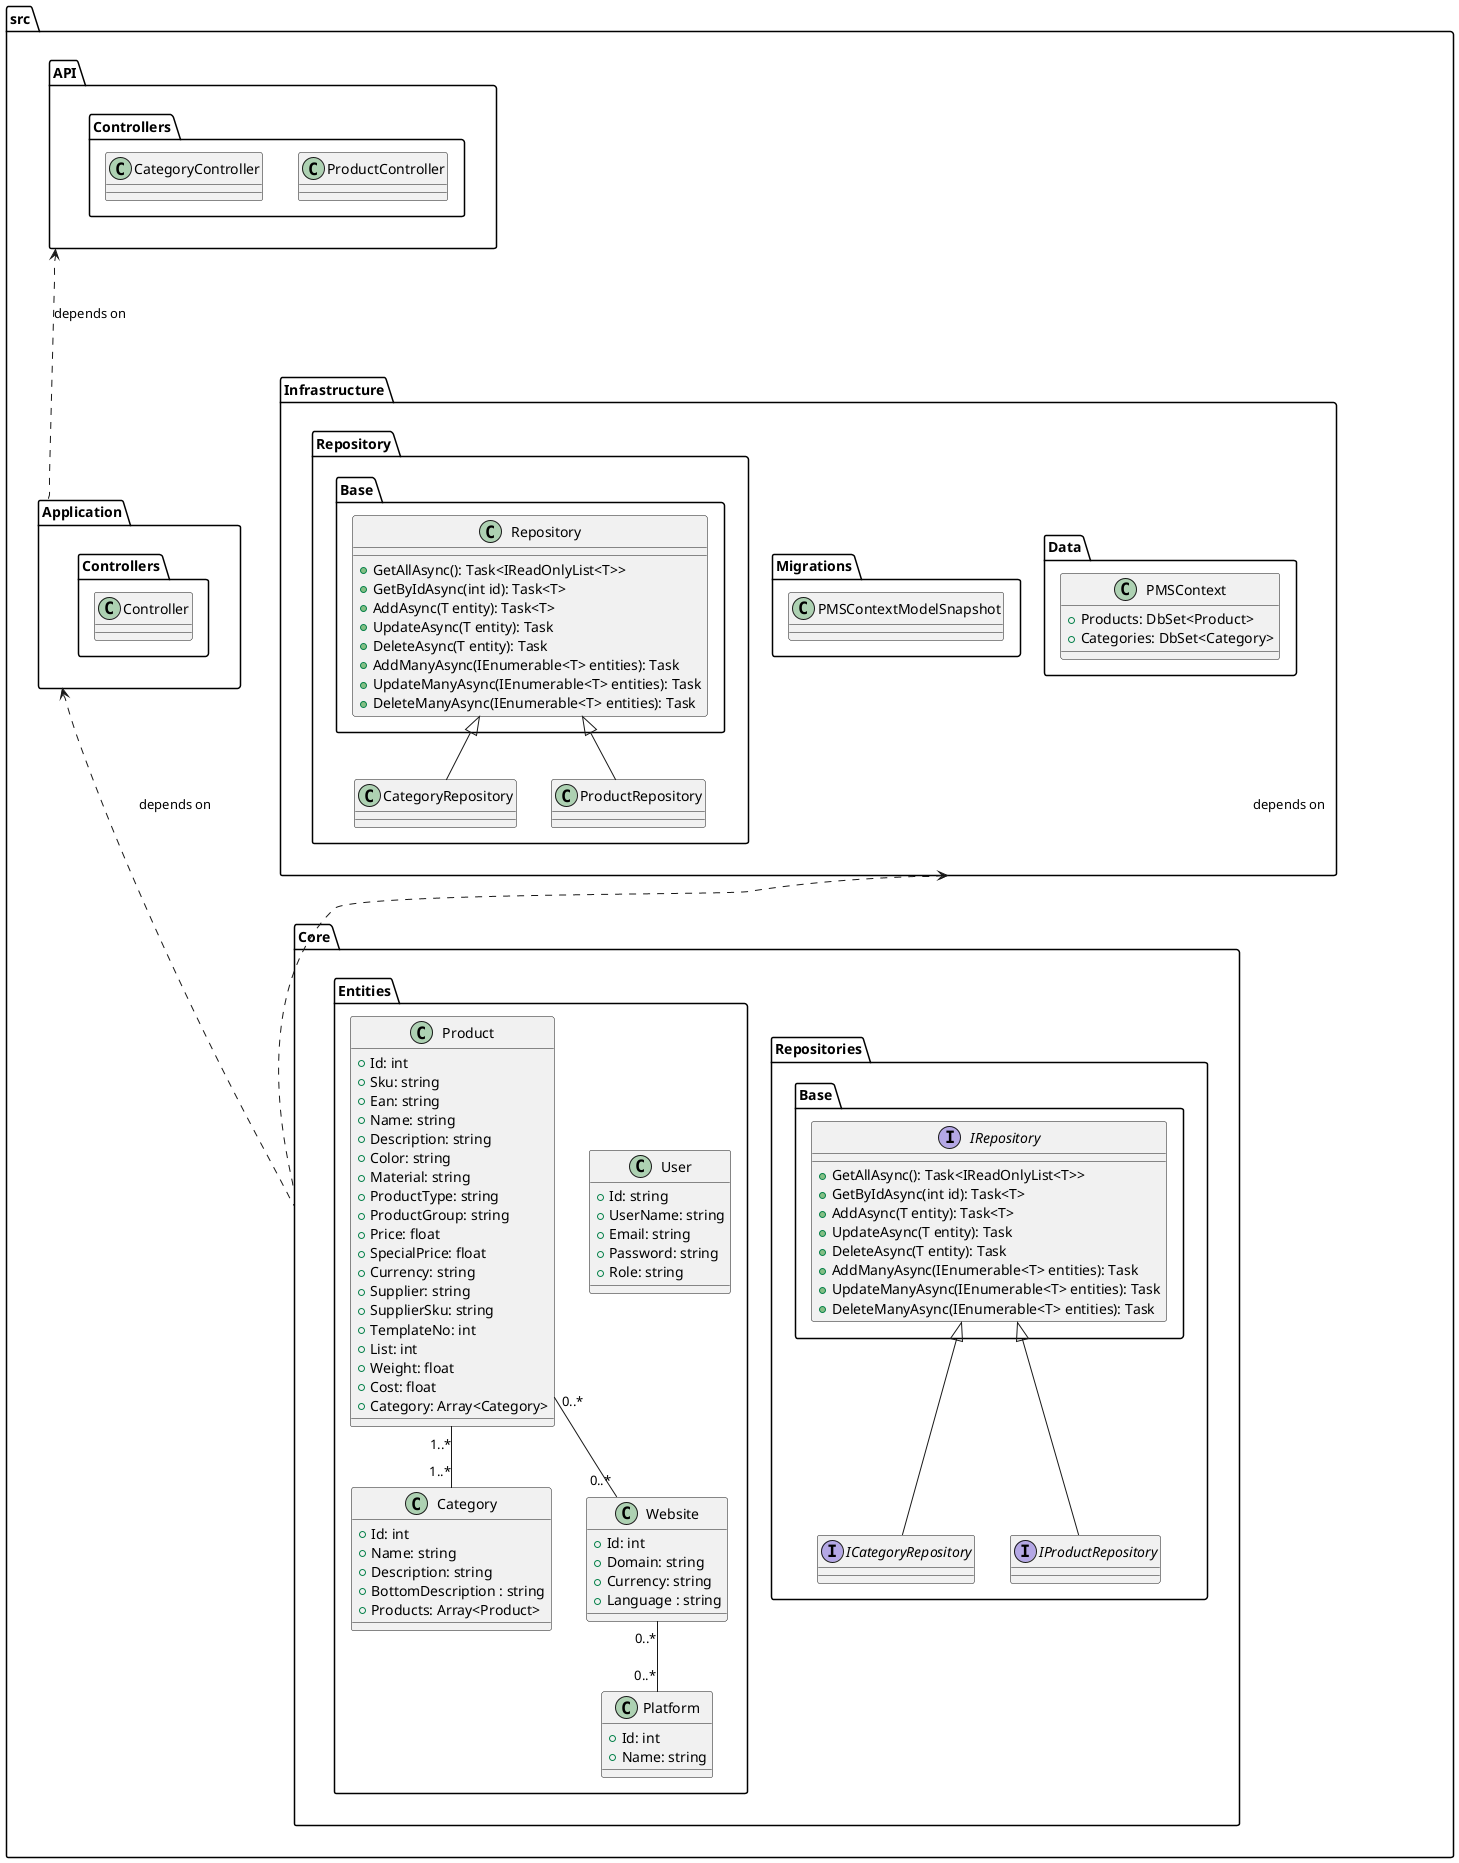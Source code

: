 @startuml Design Class Diagram (DCD)

package src <<Folder>> {
    package Core <<Folder>> {
        package Repositories <<Folder>> {
            package Base <<Folder>> {
                interface IRepository {
                    + GetAllAsync(): Task<IReadOnlyList<T>>
                    + GetByIdAsync(int id): Task<T>
                    + AddAsync(T entity): Task<T>
                    + UpdateAsync(T entity): Task
                    + DeleteAsync(T entity): Task
                    + AddManyAsync(IEnumerable<T> entities): Task
                    + UpdateManyAsync(IEnumerable<T> entities): Task
                    + DeleteManyAsync(IEnumerable<T> entities): Task
                }
            }
            interface ICategoryRepository {}
            interface IProductRepository {}

            IRepository <|-- ICategoryRepository
            IRepository <|-- IProductRepository
        }
        
        package Entities <<Folder>> {
            
            class User {
                + Id: string
                + UserName: string
                + Email: string
                + Password: string
                + Role: string        
            }

            ' REVIEW - Har tilføjet Currency og ændret navigation property til Arry<Category>
            class Product {
                + Id: int
                + Sku: string
                + Ean: string
                + Name: string
                + Description: string
                + Color: string
                + Material: string
                + ProductType: string
                + ProductGroup: string
                + Price: float
                + SpecialPrice: float     
                + Currency: string
                + Supplier: string
                + SupplierSku: string
                + TemplateNo: int
                + List: int
                + Weight: float
                + Cost: float
                + Category: Array<Category>
            }

            class Category {
                + Id: int
                + Name: string
                + Description: string
                + BottomDescription : string
                + Products: Array<Product>
            }

            class Website {
                + Id: int
                + Domain: string
                + Currency: string
                + Language : string
            }

            class Platform {
                + Id: int
                + Name: string
            }
        }
    }

    Package Infrastructure <<Folder>> {
        package Data <<Folder>> {
            class PMSContext{
                + Products: DbSet<Product>
                + Categories: DbSet<Category>
            }
        }
        package Migrations <<Folder>> {
            class PMSContextModelSnapshot {}
        }

        package Repository <<Folder>> {
            package Base <<Folder>> {
                class Repository {
                    + GetAllAsync(): Task<IReadOnlyList<T>>
                    + GetByIdAsync(int id): Task<T>
                    + AddAsync(T entity): Task<T>
                    + UpdateAsync(T entity): Task
                    + DeleteAsync(T entity): Task
                    + AddManyAsync(IEnumerable<T> entities): Task
                    + UpdateManyAsync(IEnumerable<T> entities): Task
                    + DeleteManyAsync(IEnumerable<T> entities): Task
                }
            }
            class CategoryRepository {}
            class ProductRepository {}

            Base.Repository <|-- CategoryRepository
            Base.Repository <|-- ProductRepository
        }
        
    }

    package Application <<Folder>> {
        package Controllers <<Folder>> {
            class Controller
        }
    }

    package API <<Folder>> {
        package Controllers <<Folder>> {
            class ProductController
            class CategoryController
        }
    }
}

Product "1..*" -- "1..*" Category
Product "0..*" -- "0..*" Website
Website "0..*" -- "0..*" Platform

Application <..down- Core : depends on
Infrastructure <..down- Core : depends on
API <..down- Application : depends on

@enduml